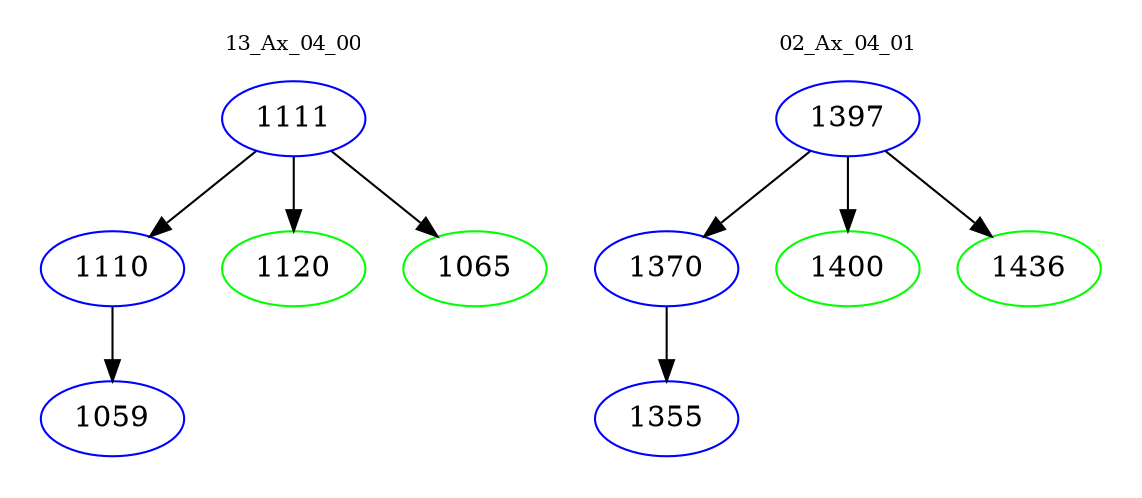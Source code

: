 digraph{
subgraph cluster_0 {
color = white
label = "13_Ax_04_00";
fontsize=10;
T0_1111 [label="1111", color="blue"]
T0_1111 -> T0_1110 [color="black"]
T0_1110 [label="1110", color="blue"]
T0_1110 -> T0_1059 [color="black"]
T0_1059 [label="1059", color="blue"]
T0_1111 -> T0_1120 [color="black"]
T0_1120 [label="1120", color="green"]
T0_1111 -> T0_1065 [color="black"]
T0_1065 [label="1065", color="green"]
}
subgraph cluster_1 {
color = white
label = "02_Ax_04_01";
fontsize=10;
T1_1397 [label="1397", color="blue"]
T1_1397 -> T1_1370 [color="black"]
T1_1370 [label="1370", color="blue"]
T1_1370 -> T1_1355 [color="black"]
T1_1355 [label="1355", color="blue"]
T1_1397 -> T1_1400 [color="black"]
T1_1400 [label="1400", color="green"]
T1_1397 -> T1_1436 [color="black"]
T1_1436 [label="1436", color="green"]
}
}
